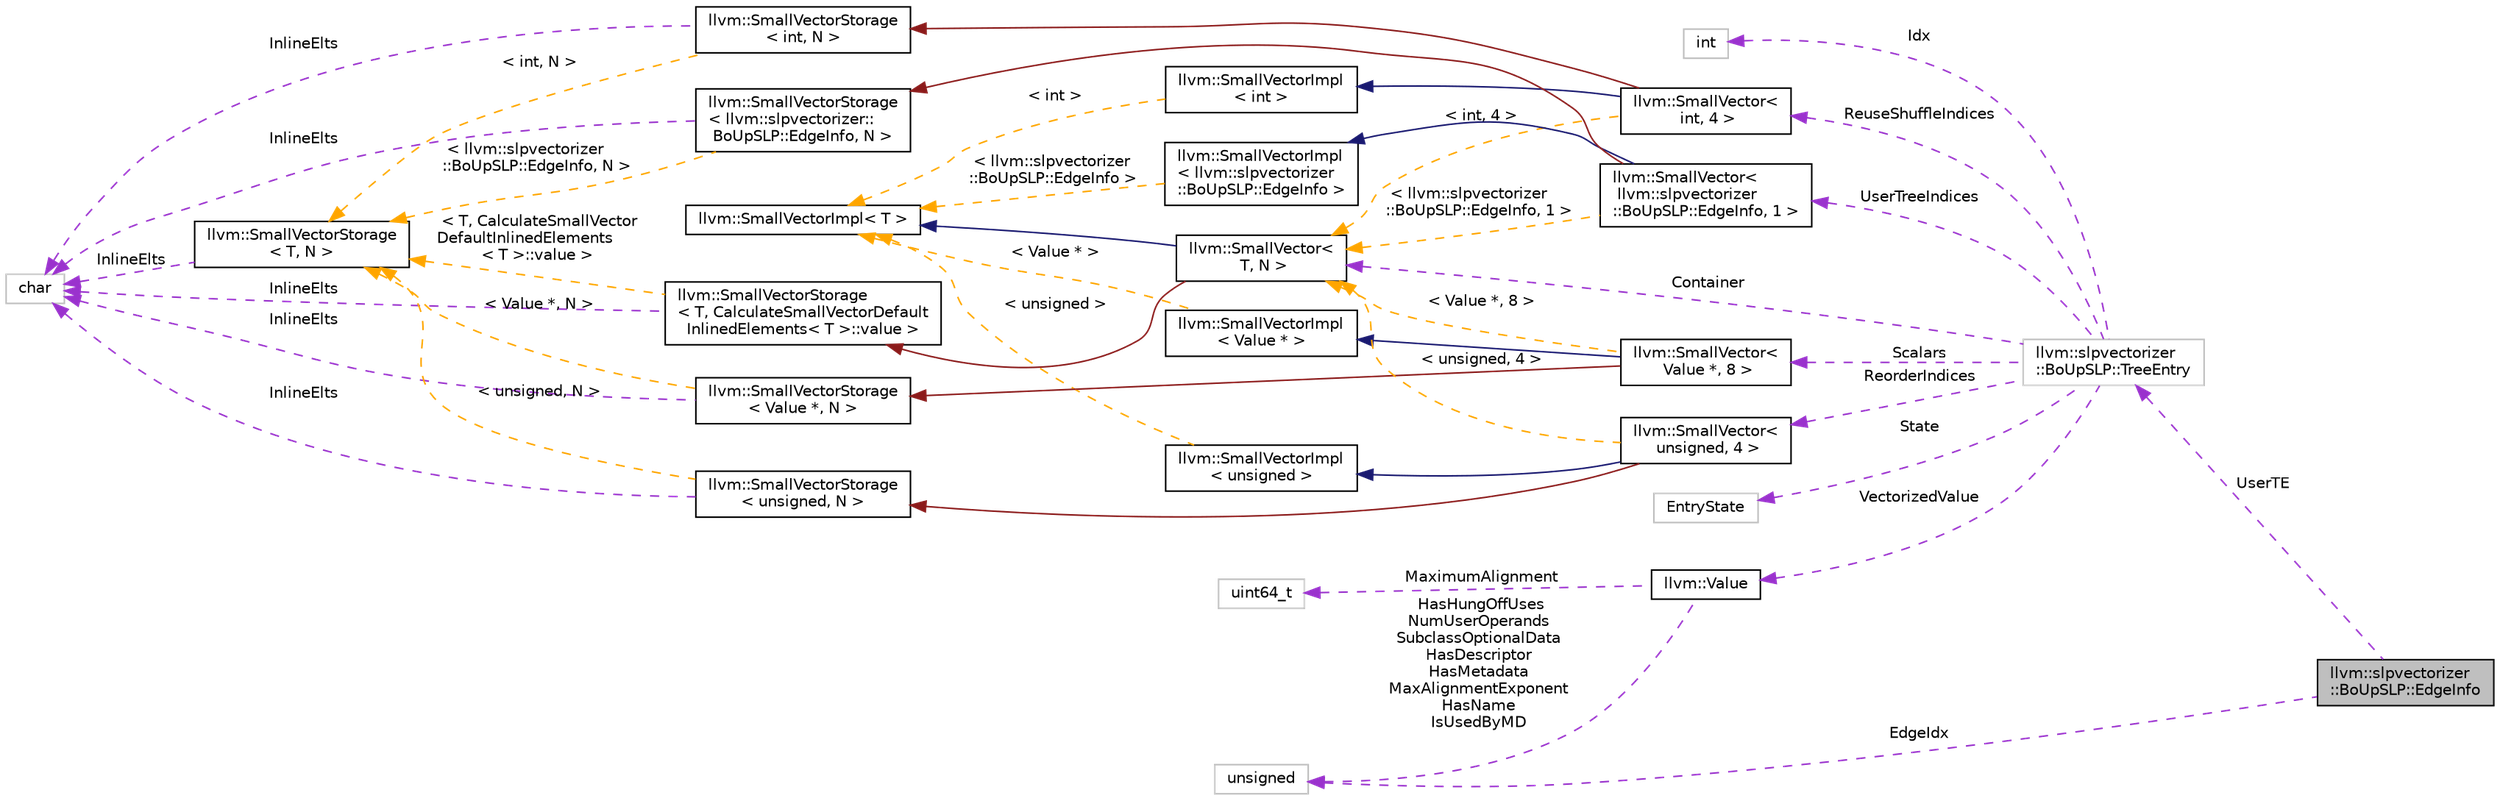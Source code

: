 digraph "llvm::slpvectorizer::BoUpSLP::EdgeInfo"
{
 // LATEX_PDF_SIZE
  bgcolor="transparent";
  edge [fontname="Helvetica",fontsize="10",labelfontname="Helvetica",labelfontsize="10"];
  node [fontname="Helvetica",fontsize="10",shape=record];
  rankdir="LR";
  Node1 [label="llvm::slpvectorizer\l::BoUpSLP::EdgeInfo",height=0.2,width=0.4,color="black", fillcolor="grey75", style="filled", fontcolor="black",tooltip="This structure holds any data we need about the edges being traversed during buildTree_rec()."];
  Node2 -> Node1 [dir="back",color="darkorchid3",fontsize="10",style="dashed",label=" UserTE" ,fontname="Helvetica"];
  Node2 [label="llvm::slpvectorizer\l::BoUpSLP::TreeEntry",height=0.2,width=0.4,color="grey75",tooltip=" "];
  Node3 -> Node2 [dir="back",color="darkorchid3",fontsize="10",style="dashed",label=" Scalars" ,fontname="Helvetica"];
  Node3 [label="llvm::SmallVector\<\l Value *, 8 \>",height=0.2,width=0.4,color="black",URL="$classllvm_1_1SmallVector.html",tooltip=" "];
  Node4 -> Node3 [dir="back",color="midnightblue",fontsize="10",style="solid",fontname="Helvetica"];
  Node4 [label="llvm::SmallVectorImpl\l\< Value * \>",height=0.2,width=0.4,color="black",URL="$classllvm_1_1SmallVectorImpl.html",tooltip=" "];
  Node5 -> Node4 [dir="back",color="orange",fontsize="10",style="dashed",label=" \< Value * \>" ,fontname="Helvetica"];
  Node5 [label="llvm::SmallVectorImpl\< T \>",height=0.2,width=0.4,color="black",URL="$classllvm_1_1SmallVectorImpl.html",tooltip="This class consists of common code factored out of the SmallVector class to reduce code duplication b..."];
  Node6 -> Node3 [dir="back",color="firebrick4",fontsize="10",style="solid",fontname="Helvetica"];
  Node6 [label="llvm::SmallVectorStorage\l\< Value *, N \>",height=0.2,width=0.4,color="black",URL="$structllvm_1_1SmallVectorStorage.html",tooltip=" "];
  Node7 -> Node6 [dir="back",color="darkorchid3",fontsize="10",style="dashed",label=" InlineElts" ,fontname="Helvetica"];
  Node7 [label="char",height=0.2,width=0.4,color="grey75",tooltip=" "];
  Node8 -> Node6 [dir="back",color="orange",fontsize="10",style="dashed",label=" \< Value *, N \>" ,fontname="Helvetica"];
  Node8 [label="llvm::SmallVectorStorage\l\< T, N \>",height=0.2,width=0.4,color="black",URL="$structllvm_1_1SmallVectorStorage.html",tooltip="Storage for the SmallVector elements."];
  Node7 -> Node8 [dir="back",color="darkorchid3",fontsize="10",style="dashed",label=" InlineElts" ,fontname="Helvetica"];
  Node9 -> Node3 [dir="back",color="orange",fontsize="10",style="dashed",label=" \< Value *, 8 \>" ,fontname="Helvetica"];
  Node9 [label="llvm::SmallVector\<\l T, N \>",height=0.2,width=0.4,color="black",URL="$classllvm_1_1SmallVector.html",tooltip="This is a 'vector' (really, a variable-sized array), optimized for the case when the array is small."];
  Node5 -> Node9 [dir="back",color="midnightblue",fontsize="10",style="solid",fontname="Helvetica"];
  Node10 -> Node9 [dir="back",color="firebrick4",fontsize="10",style="solid",fontname="Helvetica"];
  Node10 [label="llvm::SmallVectorStorage\l\< T, CalculateSmallVectorDefault\lInlinedElements\< T \>::value \>",height=0.2,width=0.4,color="black",URL="$structllvm_1_1SmallVectorStorage.html",tooltip=" "];
  Node7 -> Node10 [dir="back",color="darkorchid3",fontsize="10",style="dashed",label=" InlineElts" ,fontname="Helvetica"];
  Node8 -> Node10 [dir="back",color="orange",fontsize="10",style="dashed",label=" \< T, CalculateSmallVector\lDefaultInlinedElements\l\< T \>::value \>" ,fontname="Helvetica"];
  Node11 -> Node2 [dir="back",color="darkorchid3",fontsize="10",style="dashed",label=" ReuseShuffleIndices" ,fontname="Helvetica"];
  Node11 [label="llvm::SmallVector\<\l int, 4 \>",height=0.2,width=0.4,color="black",URL="$classllvm_1_1SmallVector.html",tooltip=" "];
  Node12 -> Node11 [dir="back",color="midnightblue",fontsize="10",style="solid",fontname="Helvetica"];
  Node12 [label="llvm::SmallVectorImpl\l\< int \>",height=0.2,width=0.4,color="black",URL="$classllvm_1_1SmallVectorImpl.html",tooltip=" "];
  Node5 -> Node12 [dir="back",color="orange",fontsize="10",style="dashed",label=" \< int \>" ,fontname="Helvetica"];
  Node13 -> Node11 [dir="back",color="firebrick4",fontsize="10",style="solid",fontname="Helvetica"];
  Node13 [label="llvm::SmallVectorStorage\l\< int, N \>",height=0.2,width=0.4,color="black",URL="$structllvm_1_1SmallVectorStorage.html",tooltip=" "];
  Node7 -> Node13 [dir="back",color="darkorchid3",fontsize="10",style="dashed",label=" InlineElts" ,fontname="Helvetica"];
  Node8 -> Node13 [dir="back",color="orange",fontsize="10",style="dashed",label=" \< int, N \>" ,fontname="Helvetica"];
  Node9 -> Node11 [dir="back",color="orange",fontsize="10",style="dashed",label=" \< int, 4 \>" ,fontname="Helvetica"];
  Node14 -> Node2 [dir="back",color="darkorchid3",fontsize="10",style="dashed",label=" State" ,fontname="Helvetica"];
  Node14 [label="EntryState",height=0.2,width=0.4,color="grey75",tooltip=" "];
  Node15 -> Node2 [dir="back",color="darkorchid3",fontsize="10",style="dashed",label=" UserTreeIndices" ,fontname="Helvetica"];
  Node15 [label="llvm::SmallVector\<\l llvm::slpvectorizer\l::BoUpSLP::EdgeInfo, 1 \>",height=0.2,width=0.4,color="black",URL="$classllvm_1_1SmallVector.html",tooltip=" "];
  Node16 -> Node15 [dir="back",color="midnightblue",fontsize="10",style="solid",fontname="Helvetica"];
  Node16 [label="llvm::SmallVectorImpl\l\< llvm::slpvectorizer\l::BoUpSLP::EdgeInfo \>",height=0.2,width=0.4,color="black",URL="$classllvm_1_1SmallVectorImpl.html",tooltip=" "];
  Node5 -> Node16 [dir="back",color="orange",fontsize="10",style="dashed",label=" \< llvm::slpvectorizer\l::BoUpSLP::EdgeInfo \>" ,fontname="Helvetica"];
  Node17 -> Node15 [dir="back",color="firebrick4",fontsize="10",style="solid",fontname="Helvetica"];
  Node17 [label="llvm::SmallVectorStorage\l\< llvm::slpvectorizer::\lBoUpSLP::EdgeInfo, N \>",height=0.2,width=0.4,color="black",URL="$structllvm_1_1SmallVectorStorage.html",tooltip=" "];
  Node7 -> Node17 [dir="back",color="darkorchid3",fontsize="10",style="dashed",label=" InlineElts" ,fontname="Helvetica"];
  Node8 -> Node17 [dir="back",color="orange",fontsize="10",style="dashed",label=" \< llvm::slpvectorizer\l::BoUpSLP::EdgeInfo, N \>" ,fontname="Helvetica"];
  Node9 -> Node15 [dir="back",color="orange",fontsize="10",style="dashed",label=" \< llvm::slpvectorizer\l::BoUpSLP::EdgeInfo, 1 \>" ,fontname="Helvetica"];
  Node18 -> Node2 [dir="back",color="darkorchid3",fontsize="10",style="dashed",label=" VectorizedValue" ,fontname="Helvetica"];
  Node18 [label="llvm::Value",height=0.2,width=0.4,color="black",URL="$classllvm_1_1Value.html",tooltip="LLVM Value Representation."];
  Node19 -> Node18 [dir="back",color="darkorchid3",fontsize="10",style="dashed",label=" MaximumAlignment" ,fontname="Helvetica"];
  Node19 [label="uint64_t",height=0.2,width=0.4,color="grey75",tooltip=" "];
  Node20 -> Node18 [dir="back",color="darkorchid3",fontsize="10",style="dashed",label=" HasHungOffUses\nNumUserOperands\nSubclassOptionalData\nHasDescriptor\nHasMetadata\nMaxAlignmentExponent\nHasName\nIsUsedByMD" ,fontname="Helvetica"];
  Node20 [label="unsigned",height=0.2,width=0.4,color="grey75",tooltip=" "];
  Node21 -> Node2 [dir="back",color="darkorchid3",fontsize="10",style="dashed",label=" Idx" ,fontname="Helvetica"];
  Node21 [label="int",height=0.2,width=0.4,color="grey75",tooltip=" "];
  Node22 -> Node2 [dir="back",color="darkorchid3",fontsize="10",style="dashed",label=" ReorderIndices" ,fontname="Helvetica"];
  Node22 [label="llvm::SmallVector\<\l unsigned, 4 \>",height=0.2,width=0.4,color="black",URL="$classllvm_1_1SmallVector.html",tooltip=" "];
  Node23 -> Node22 [dir="back",color="midnightblue",fontsize="10",style="solid",fontname="Helvetica"];
  Node23 [label="llvm::SmallVectorImpl\l\< unsigned \>",height=0.2,width=0.4,color="black",URL="$classllvm_1_1SmallVectorImpl.html",tooltip=" "];
  Node5 -> Node23 [dir="back",color="orange",fontsize="10",style="dashed",label=" \< unsigned \>" ,fontname="Helvetica"];
  Node24 -> Node22 [dir="back",color="firebrick4",fontsize="10",style="solid",fontname="Helvetica"];
  Node24 [label="llvm::SmallVectorStorage\l\< unsigned, N \>",height=0.2,width=0.4,color="black",URL="$structllvm_1_1SmallVectorStorage.html",tooltip=" "];
  Node7 -> Node24 [dir="back",color="darkorchid3",fontsize="10",style="dashed",label=" InlineElts" ,fontname="Helvetica"];
  Node8 -> Node24 [dir="back",color="orange",fontsize="10",style="dashed",label=" \< unsigned, N \>" ,fontname="Helvetica"];
  Node9 -> Node22 [dir="back",color="orange",fontsize="10",style="dashed",label=" \< unsigned, 4 \>" ,fontname="Helvetica"];
  Node9 -> Node2 [dir="back",color="darkorchid3",fontsize="10",style="dashed",label=" Container" ,fontname="Helvetica"];
  Node20 -> Node1 [dir="back",color="darkorchid3",fontsize="10",style="dashed",label=" EdgeIdx" ,fontname="Helvetica"];
}
